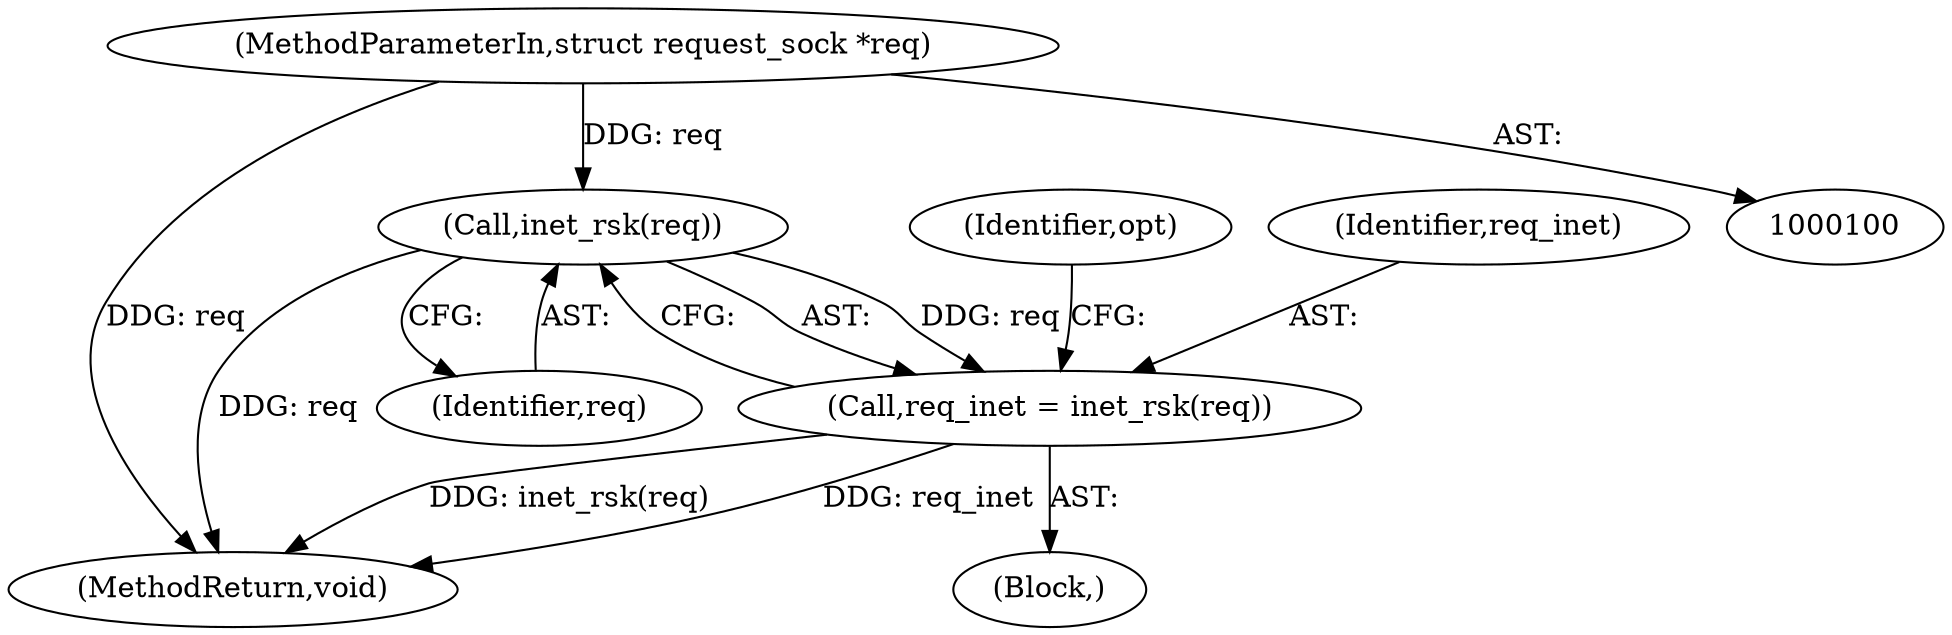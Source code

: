 digraph "0_linux_f6d8bd051c391c1c0458a30b2a7abcd939329259_6@pointer" {
"1000107" [label="(Call,inet_rsk(req))"];
"1000101" [label="(MethodParameterIn,struct request_sock *req)"];
"1000105" [label="(Call,req_inet = inet_rsk(req))"];
"1000110" [label="(Identifier,opt)"];
"1000107" [label="(Call,inet_rsk(req))"];
"1000130" [label="(MethodReturn,void)"];
"1000108" [label="(Identifier,req)"];
"1000102" [label="(Block,)"];
"1000105" [label="(Call,req_inet = inet_rsk(req))"];
"1000106" [label="(Identifier,req_inet)"];
"1000101" [label="(MethodParameterIn,struct request_sock *req)"];
"1000107" -> "1000105"  [label="AST: "];
"1000107" -> "1000108"  [label="CFG: "];
"1000108" -> "1000107"  [label="AST: "];
"1000105" -> "1000107"  [label="CFG: "];
"1000107" -> "1000130"  [label="DDG: req"];
"1000107" -> "1000105"  [label="DDG: req"];
"1000101" -> "1000107"  [label="DDG: req"];
"1000101" -> "1000100"  [label="AST: "];
"1000101" -> "1000130"  [label="DDG: req"];
"1000105" -> "1000102"  [label="AST: "];
"1000106" -> "1000105"  [label="AST: "];
"1000110" -> "1000105"  [label="CFG: "];
"1000105" -> "1000130"  [label="DDG: inet_rsk(req)"];
"1000105" -> "1000130"  [label="DDG: req_inet"];
}
